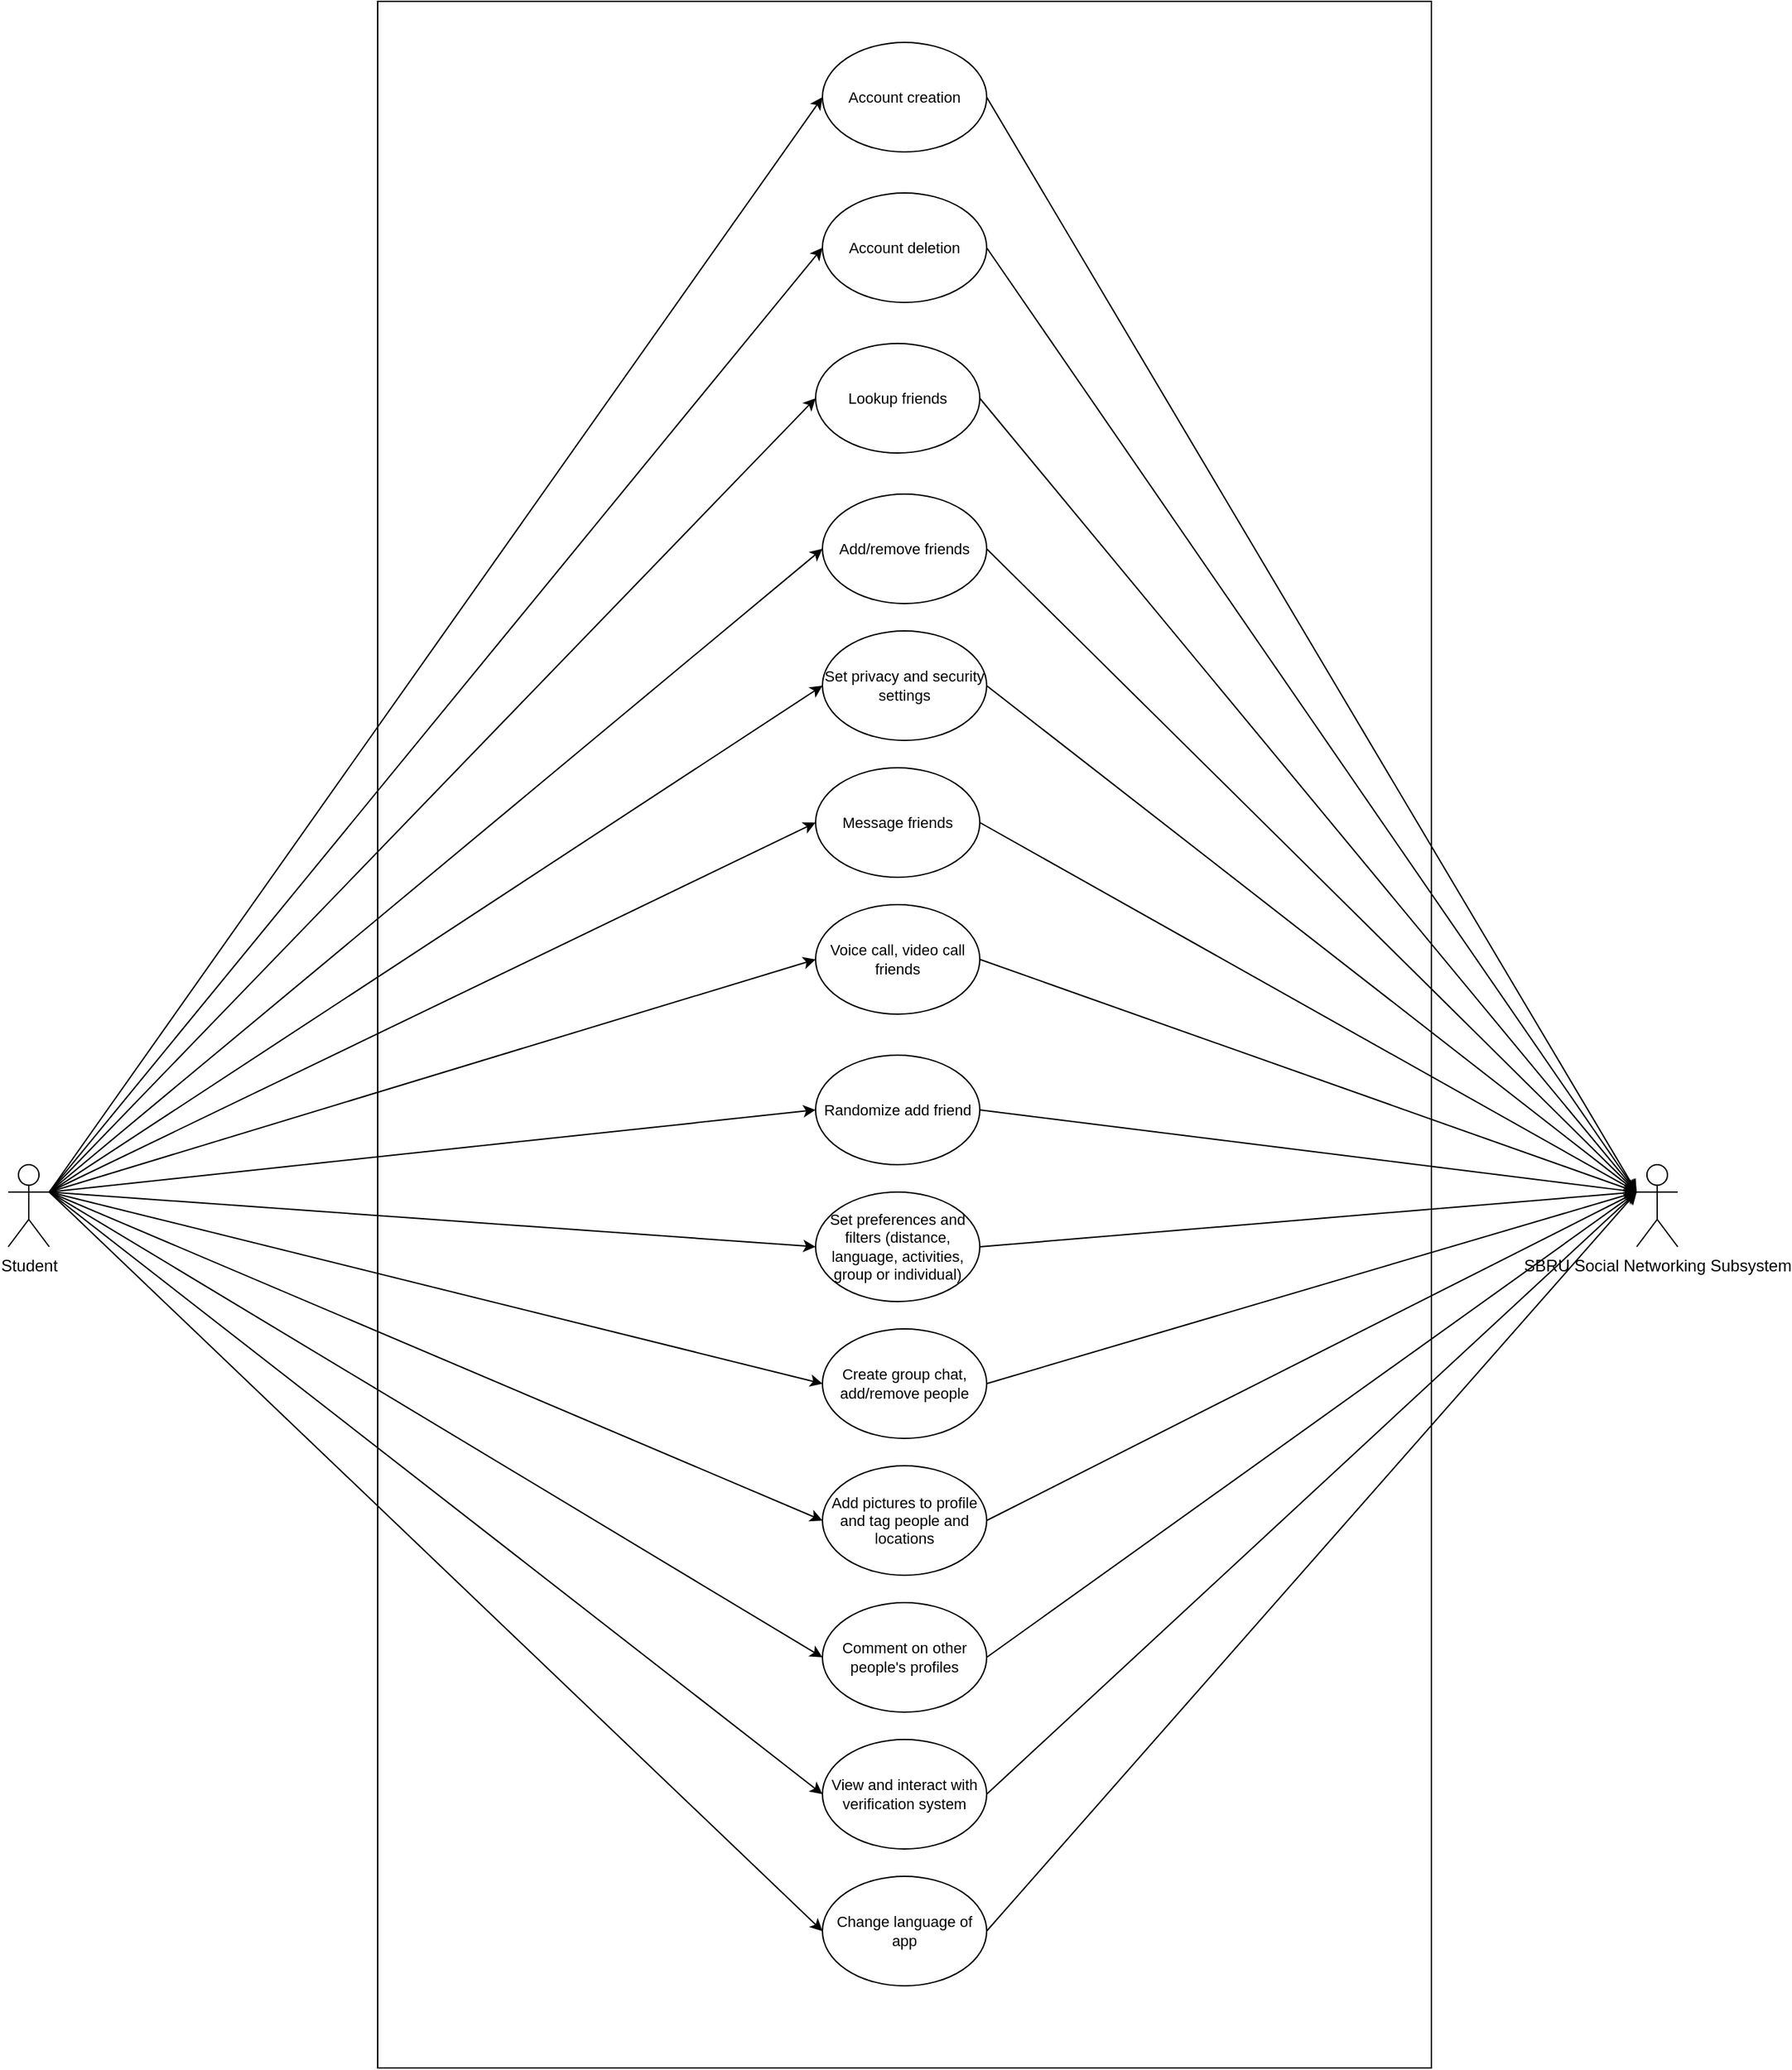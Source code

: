 <mxfile version="21.6.8" type="device">
  <diagram name="Page-1" id="ByE_iyZ5ZZ_60SZ4c1Ou">
    <mxGraphModel dx="2908" dy="80" grid="1" gridSize="10" guides="1" tooltips="1" connect="1" arrows="1" fold="1" page="1" pageScale="1" pageWidth="850" pageHeight="1100" math="0" shadow="0">
      <root>
        <mxCell id="0" />
        <mxCell id="1" parent="0" />
        <mxCell id="NUd7cM4LP3BwAFaoa_ZL-1" value="" style="rounded=0;whiteSpace=wrap;html=1;" parent="1" vertex="1">
          <mxGeometry x="30" y="1230" width="770" height="1510" as="geometry" />
        </mxCell>
        <mxCell id="Z8yj8QEelL6ya9aBNg96-2" style="rounded=0;orthogonalLoop=1;jettySize=auto;html=1;entryX=0;entryY=0.5;entryDx=0;entryDy=0;exitX=1;exitY=0.333;exitDx=0;exitDy=0;exitPerimeter=0;" parent="1" source="NUd7cM4LP3BwAFaoa_ZL-6" target="NUd7cM4LP3BwAFaoa_ZL-36" edge="1">
          <mxGeometry relative="1" as="geometry" />
        </mxCell>
        <mxCell id="Z8yj8QEelL6ya9aBNg96-4" style="rounded=0;orthogonalLoop=1;jettySize=auto;html=1;entryX=0;entryY=0.5;entryDx=0;entryDy=0;exitX=1;exitY=0.333;exitDx=0;exitDy=0;exitPerimeter=0;" parent="1" source="NUd7cM4LP3BwAFaoa_ZL-6" target="Z8yj8QEelL6ya9aBNg96-3" edge="1">
          <mxGeometry relative="1" as="geometry" />
        </mxCell>
        <mxCell id="Z8yj8QEelL6ya9aBNg96-6" style="edgeStyle=none;shape=connector;rounded=0;orthogonalLoop=1;jettySize=auto;html=1;entryX=0;entryY=0.5;entryDx=0;entryDy=0;labelBackgroundColor=default;strokeColor=default;fontFamily=Helvetica;fontSize=11;fontColor=default;endArrow=classic;exitX=1;exitY=0.333;exitDx=0;exitDy=0;exitPerimeter=0;" parent="1" source="NUd7cM4LP3BwAFaoa_ZL-6" edge="1">
          <mxGeometry relative="1" as="geometry">
            <mxPoint x="350" y="1520" as="targetPoint" />
          </mxGeometry>
        </mxCell>
        <mxCell id="Z8yj8QEelL6ya9aBNg96-9" style="edgeStyle=none;shape=connector;rounded=0;orthogonalLoop=1;jettySize=auto;html=1;entryX=0;entryY=0.5;entryDx=0;entryDy=0;labelBackgroundColor=default;strokeColor=default;fontFamily=Helvetica;fontSize=11;fontColor=default;endArrow=classic;exitX=1;exitY=0.333;exitDx=0;exitDy=0;exitPerimeter=0;" parent="1" source="NUd7cM4LP3BwAFaoa_ZL-6" target="Z8yj8QEelL6ya9aBNg96-8" edge="1">
          <mxGeometry relative="1" as="geometry" />
        </mxCell>
        <mxCell id="Z8yj8QEelL6ya9aBNg96-11" style="edgeStyle=none;shape=connector;rounded=0;orthogonalLoop=1;jettySize=auto;html=1;entryX=0;entryY=0.5;entryDx=0;entryDy=0;labelBackgroundColor=default;strokeColor=default;fontFamily=Helvetica;fontSize=11;fontColor=default;endArrow=classic;" parent="1" source="NUd7cM4LP3BwAFaoa_ZL-6" target="Z8yj8QEelL6ya9aBNg96-10" edge="1">
          <mxGeometry relative="1" as="geometry" />
        </mxCell>
        <mxCell id="Z8yj8QEelL6ya9aBNg96-14" style="edgeStyle=none;shape=connector;rounded=0;orthogonalLoop=1;jettySize=auto;html=1;entryX=0;entryY=0.5;entryDx=0;entryDy=0;labelBackgroundColor=default;strokeColor=default;fontFamily=Helvetica;fontSize=11;fontColor=default;endArrow=classic;exitX=1;exitY=0.333;exitDx=0;exitDy=0;exitPerimeter=0;" parent="1" source="NUd7cM4LP3BwAFaoa_ZL-6" target="Z8yj8QEelL6ya9aBNg96-13" edge="1">
          <mxGeometry relative="1" as="geometry" />
        </mxCell>
        <mxCell id="Z8yj8QEelL6ya9aBNg96-16" style="edgeStyle=none;shape=connector;rounded=0;orthogonalLoop=1;jettySize=auto;html=1;entryX=0;entryY=0.5;entryDx=0;entryDy=0;labelBackgroundColor=default;strokeColor=default;fontFamily=Helvetica;fontSize=11;fontColor=default;endArrow=classic;" parent="1" target="Z8yj8QEelL6ya9aBNg96-12" edge="1">
          <mxGeometry relative="1" as="geometry">
            <mxPoint x="-210" y="2100" as="sourcePoint" />
          </mxGeometry>
        </mxCell>
        <mxCell id="Z8yj8QEelL6ya9aBNg96-17" style="edgeStyle=none;shape=connector;rounded=0;orthogonalLoop=1;jettySize=auto;html=1;entryX=0;entryY=0.5;entryDx=0;entryDy=0;labelBackgroundColor=default;strokeColor=default;fontFamily=Helvetica;fontSize=11;fontColor=default;endArrow=classic;" parent="1" target="Z8yj8QEelL6ya9aBNg96-15" edge="1">
          <mxGeometry relative="1" as="geometry">
            <mxPoint x="-210" y="2100" as="sourcePoint" />
          </mxGeometry>
        </mxCell>
        <mxCell id="Z8yj8QEelL6ya9aBNg96-20" style="edgeStyle=none;shape=connector;rounded=0;orthogonalLoop=1;jettySize=auto;html=1;entryX=0;entryY=0.5;entryDx=0;entryDy=0;labelBackgroundColor=default;strokeColor=default;fontFamily=Helvetica;fontSize=11;fontColor=default;endArrow=classic;" parent="1" target="Z8yj8QEelL6ya9aBNg96-19" edge="1">
          <mxGeometry relative="1" as="geometry">
            <mxPoint x="-210" y="2100" as="sourcePoint" />
          </mxGeometry>
        </mxCell>
        <mxCell id="Z8yj8QEelL6ya9aBNg96-22" style="edgeStyle=none;shape=connector;rounded=0;orthogonalLoop=1;jettySize=auto;html=1;entryX=0;entryY=0.5;entryDx=0;entryDy=0;labelBackgroundColor=default;strokeColor=default;fontFamily=Helvetica;fontSize=11;fontColor=default;endArrow=classic;exitX=1;exitY=0.333;exitDx=0;exitDy=0;exitPerimeter=0;" parent="1" source="NUd7cM4LP3BwAFaoa_ZL-6" edge="1">
          <mxGeometry relative="1" as="geometry">
            <mxPoint x="355" y="2240" as="targetPoint" />
          </mxGeometry>
        </mxCell>
        <mxCell id="Z8yj8QEelL6ya9aBNg96-28" style="edgeStyle=none;shape=connector;rounded=0;orthogonalLoop=1;jettySize=auto;html=1;entryX=0;entryY=0.5;entryDx=0;entryDy=0;labelBackgroundColor=default;strokeColor=default;fontFamily=Helvetica;fontSize=11;fontColor=default;endArrow=classic;exitX=1;exitY=0.333;exitDx=0;exitDy=0;exitPerimeter=0;" parent="1" source="NUd7cM4LP3BwAFaoa_ZL-6" target="Z8yj8QEelL6ya9aBNg96-24" edge="1">
          <mxGeometry relative="1" as="geometry" />
        </mxCell>
        <mxCell id="Z8yj8QEelL6ya9aBNg96-29" style="edgeStyle=none;shape=connector;rounded=0;orthogonalLoop=1;jettySize=auto;html=1;entryX=0;entryY=0.5;entryDx=0;entryDy=0;labelBackgroundColor=default;strokeColor=default;fontFamily=Helvetica;fontSize=11;fontColor=default;endArrow=classic;exitX=1;exitY=0.333;exitDx=0;exitDy=0;exitPerimeter=0;" parent="1" source="NUd7cM4LP3BwAFaoa_ZL-6" target="Z8yj8QEelL6ya9aBNg96-25" edge="1">
          <mxGeometry relative="1" as="geometry">
            <mxPoint x="-210" y="2119" as="sourcePoint" />
          </mxGeometry>
        </mxCell>
        <mxCell id="Z8yj8QEelL6ya9aBNg96-30" style="edgeStyle=none;shape=connector;rounded=0;orthogonalLoop=1;jettySize=auto;html=1;entryX=0;entryY=0.5;entryDx=0;entryDy=0;labelBackgroundColor=default;strokeColor=default;fontFamily=Helvetica;fontSize=11;fontColor=default;endArrow=classic;exitX=1;exitY=0.333;exitDx=0;exitDy=0;exitPerimeter=0;" parent="1" source="NUd7cM4LP3BwAFaoa_ZL-6" target="Z8yj8QEelL6ya9aBNg96-26" edge="1">
          <mxGeometry relative="1" as="geometry" />
        </mxCell>
        <mxCell id="Z8yj8QEelL6ya9aBNg96-31" style="edgeStyle=none;shape=connector;rounded=0;orthogonalLoop=1;jettySize=auto;html=1;entryX=0;entryY=0.5;entryDx=0;entryDy=0;labelBackgroundColor=default;strokeColor=default;fontFamily=Helvetica;fontSize=11;fontColor=default;endArrow=classic;exitX=1;exitY=0.333;exitDx=0;exitDy=0;exitPerimeter=0;" parent="1" source="NUd7cM4LP3BwAFaoa_ZL-6" target="Z8yj8QEelL6ya9aBNg96-27" edge="1">
          <mxGeometry relative="1" as="geometry" />
        </mxCell>
        <mxCell id="NUd7cM4LP3BwAFaoa_ZL-6" value="Student" style="shape=umlActor;verticalLabelPosition=bottom;verticalAlign=top;html=1;outlineConnect=0;" parent="1" vertex="1">
          <mxGeometry x="-240" y="2080" width="30" height="60" as="geometry" />
        </mxCell>
        <mxCell id="Z8yj8QEelL6ya9aBNg96-33" style="edgeStyle=none;shape=connector;rounded=0;orthogonalLoop=1;jettySize=auto;html=1;entryX=0;entryY=0.333;entryDx=0;entryDy=0;entryPerimeter=0;labelBackgroundColor=default;strokeColor=default;fontFamily=Helvetica;fontSize=11;fontColor=default;endArrow=classic;exitX=1;exitY=0.5;exitDx=0;exitDy=0;" parent="1" source="NUd7cM4LP3BwAFaoa_ZL-36" target="Z8yj8QEelL6ya9aBNg96-32" edge="1">
          <mxGeometry relative="1" as="geometry" />
        </mxCell>
        <mxCell id="NUd7cM4LP3BwAFaoa_ZL-36" value="Account creation" style="ellipse;whiteSpace=wrap;html=1;fontFamily=Helvetica;fontSize=11;fontColor=default;" parent="1" vertex="1">
          <mxGeometry x="355" y="1260" width="120" height="80" as="geometry" />
        </mxCell>
        <mxCell id="Z8yj8QEelL6ya9aBNg96-34" style="edgeStyle=none;shape=connector;rounded=0;orthogonalLoop=1;jettySize=auto;html=1;entryX=0;entryY=0.333;entryDx=0;entryDy=0;entryPerimeter=0;labelBackgroundColor=default;strokeColor=default;fontFamily=Helvetica;fontSize=11;fontColor=default;endArrow=classic;exitX=1;exitY=0.5;exitDx=0;exitDy=0;" parent="1" source="Z8yj8QEelL6ya9aBNg96-3" target="Z8yj8QEelL6ya9aBNg96-32" edge="1">
          <mxGeometry relative="1" as="geometry" />
        </mxCell>
        <mxCell id="Z8yj8QEelL6ya9aBNg96-3" value="Account deletion" style="ellipse;whiteSpace=wrap;html=1;fontFamily=Helvetica;fontSize=11;fontColor=default;" parent="1" vertex="1">
          <mxGeometry x="355" y="1370" width="120" height="80" as="geometry" />
        </mxCell>
        <mxCell id="Z8yj8QEelL6ya9aBNg96-35" style="edgeStyle=none;shape=connector;rounded=0;orthogonalLoop=1;jettySize=auto;html=1;exitX=1;exitY=0.5;exitDx=0;exitDy=0;entryX=0;entryY=0.333;entryDx=0;entryDy=0;entryPerimeter=0;labelBackgroundColor=default;strokeColor=default;fontFamily=Helvetica;fontSize=11;fontColor=default;endArrow=classic;" parent="1" source="Z8yj8QEelL6ya9aBNg96-7" target="Z8yj8QEelL6ya9aBNg96-32" edge="1">
          <mxGeometry relative="1" as="geometry" />
        </mxCell>
        <mxCell id="Z8yj8QEelL6ya9aBNg96-7" value="Lookup friends" style="ellipse;whiteSpace=wrap;html=1;fontFamily=Helvetica;fontSize=11;fontColor=default;" parent="1" vertex="1">
          <mxGeometry x="350" y="1480" width="120" height="80" as="geometry" />
        </mxCell>
        <mxCell id="Z8yj8QEelL6ya9aBNg96-36" style="edgeStyle=none;shape=connector;rounded=0;orthogonalLoop=1;jettySize=auto;html=1;exitX=1;exitY=0.5;exitDx=0;exitDy=0;entryX=0;entryY=0.333;entryDx=0;entryDy=0;entryPerimeter=0;labelBackgroundColor=default;strokeColor=default;fontFamily=Helvetica;fontSize=11;fontColor=default;endArrow=classic;" parent="1" source="Z8yj8QEelL6ya9aBNg96-8" target="Z8yj8QEelL6ya9aBNg96-32" edge="1">
          <mxGeometry relative="1" as="geometry" />
        </mxCell>
        <mxCell id="Z8yj8QEelL6ya9aBNg96-8" value="Add/remove friends" style="ellipse;whiteSpace=wrap;html=1;fontFamily=Helvetica;fontSize=11;fontColor=default;" parent="1" vertex="1">
          <mxGeometry x="355" y="1590" width="120" height="80" as="geometry" />
        </mxCell>
        <mxCell id="Z8yj8QEelL6ya9aBNg96-37" style="edgeStyle=none;shape=connector;rounded=0;orthogonalLoop=1;jettySize=auto;html=1;exitX=1;exitY=0.5;exitDx=0;exitDy=0;entryX=0;entryY=0.333;entryDx=0;entryDy=0;entryPerimeter=0;labelBackgroundColor=default;strokeColor=default;fontFamily=Helvetica;fontSize=11;fontColor=default;endArrow=classic;" parent="1" source="Z8yj8QEelL6ya9aBNg96-10" target="Z8yj8QEelL6ya9aBNg96-32" edge="1">
          <mxGeometry relative="1" as="geometry" />
        </mxCell>
        <mxCell id="Z8yj8QEelL6ya9aBNg96-10" value="Set privacy and security settings" style="ellipse;whiteSpace=wrap;html=1;fontFamily=Helvetica;fontSize=11;fontColor=default;" parent="1" vertex="1">
          <mxGeometry x="355" y="1690" width="120" height="80" as="geometry" />
        </mxCell>
        <mxCell id="Z8yj8QEelL6ya9aBNg96-38" style="edgeStyle=none;shape=connector;rounded=0;orthogonalLoop=1;jettySize=auto;html=1;exitX=1;exitY=0.5;exitDx=0;exitDy=0;entryX=0;entryY=0.333;entryDx=0;entryDy=0;entryPerimeter=0;labelBackgroundColor=default;strokeColor=default;fontFamily=Helvetica;fontSize=11;fontColor=default;endArrow=classic;" parent="1" source="Z8yj8QEelL6ya9aBNg96-12" target="Z8yj8QEelL6ya9aBNg96-32" edge="1">
          <mxGeometry relative="1" as="geometry" />
        </mxCell>
        <mxCell id="Z8yj8QEelL6ya9aBNg96-12" value="Message friends" style="ellipse;whiteSpace=wrap;html=1;fontFamily=Helvetica;fontSize=11;fontColor=default;" parent="1" vertex="1">
          <mxGeometry x="350" y="1790" width="120" height="80" as="geometry" />
        </mxCell>
        <mxCell id="Z8yj8QEelL6ya9aBNg96-39" style="edgeStyle=none;shape=connector;rounded=0;orthogonalLoop=1;jettySize=auto;html=1;exitX=1;exitY=0.5;exitDx=0;exitDy=0;entryX=0;entryY=0.333;entryDx=0;entryDy=0;entryPerimeter=0;labelBackgroundColor=default;strokeColor=default;fontFamily=Helvetica;fontSize=11;fontColor=default;endArrow=classic;" parent="1" source="Z8yj8QEelL6ya9aBNg96-13" target="Z8yj8QEelL6ya9aBNg96-32" edge="1">
          <mxGeometry relative="1" as="geometry" />
        </mxCell>
        <mxCell id="Z8yj8QEelL6ya9aBNg96-13" value="Voice call, video call friends" style="ellipse;whiteSpace=wrap;html=1;fontFamily=Helvetica;fontSize=11;fontColor=default;" parent="1" vertex="1">
          <mxGeometry x="350" y="1890" width="120" height="80" as="geometry" />
        </mxCell>
        <mxCell id="Z8yj8QEelL6ya9aBNg96-40" style="edgeStyle=none;shape=connector;rounded=0;orthogonalLoop=1;jettySize=auto;html=1;exitX=1;exitY=0.5;exitDx=0;exitDy=0;entryX=0;entryY=0.333;entryDx=0;entryDy=0;entryPerimeter=0;labelBackgroundColor=default;strokeColor=default;fontFamily=Helvetica;fontSize=11;fontColor=default;endArrow=classic;" parent="1" source="Z8yj8QEelL6ya9aBNg96-15" target="Z8yj8QEelL6ya9aBNg96-32" edge="1">
          <mxGeometry relative="1" as="geometry" />
        </mxCell>
        <mxCell id="Z8yj8QEelL6ya9aBNg96-15" value="Randomize add friend" style="ellipse;whiteSpace=wrap;html=1;fontFamily=Helvetica;fontSize=11;fontColor=default;" parent="1" vertex="1">
          <mxGeometry x="350" y="2000" width="120" height="80" as="geometry" />
        </mxCell>
        <mxCell id="Z8yj8QEelL6ya9aBNg96-41" style="edgeStyle=none;shape=connector;rounded=0;orthogonalLoop=1;jettySize=auto;html=1;exitX=1;exitY=0.5;exitDx=0;exitDy=0;entryX=0;entryY=0.333;entryDx=0;entryDy=0;entryPerimeter=0;labelBackgroundColor=default;strokeColor=default;fontFamily=Helvetica;fontSize=11;fontColor=default;endArrow=classic;" parent="1" source="Z8yj8QEelL6ya9aBNg96-19" target="Z8yj8QEelL6ya9aBNg96-32" edge="1">
          <mxGeometry relative="1" as="geometry" />
        </mxCell>
        <mxCell id="Z8yj8QEelL6ya9aBNg96-19" value="Set preferences and filters (distance, language, activities, group or individual)" style="ellipse;whiteSpace=wrap;html=1;fontFamily=Helvetica;fontSize=11;fontColor=default;" parent="1" vertex="1">
          <mxGeometry x="350" y="2100" width="120" height="80" as="geometry" />
        </mxCell>
        <mxCell id="Z8yj8QEelL6ya9aBNg96-42" style="edgeStyle=none;shape=connector;rounded=0;orthogonalLoop=1;jettySize=auto;html=1;exitX=1;exitY=0.5;exitDx=0;exitDy=0;entryX=0;entryY=0.333;entryDx=0;entryDy=0;entryPerimeter=0;labelBackgroundColor=default;strokeColor=default;fontFamily=Helvetica;fontSize=11;fontColor=default;endArrow=classic;" parent="1" source="Z8yj8QEelL6ya9aBNg96-23" target="Z8yj8QEelL6ya9aBNg96-32" edge="1">
          <mxGeometry relative="1" as="geometry" />
        </mxCell>
        <mxCell id="Z8yj8QEelL6ya9aBNg96-23" value="Create group chat, add/remove people" style="ellipse;whiteSpace=wrap;html=1;fontFamily=Helvetica;fontSize=11;fontColor=default;" parent="1" vertex="1">
          <mxGeometry x="355" y="2200" width="120" height="80" as="geometry" />
        </mxCell>
        <mxCell id="Z8yj8QEelL6ya9aBNg96-43" style="edgeStyle=none;shape=connector;rounded=0;orthogonalLoop=1;jettySize=auto;html=1;exitX=1;exitY=0.5;exitDx=0;exitDy=0;labelBackgroundColor=default;strokeColor=default;fontFamily=Helvetica;fontSize=11;fontColor=default;endArrow=classic;" parent="1" source="Z8yj8QEelL6ya9aBNg96-24" edge="1">
          <mxGeometry relative="1" as="geometry">
            <mxPoint x="950" y="2100" as="targetPoint" />
          </mxGeometry>
        </mxCell>
        <mxCell id="Z8yj8QEelL6ya9aBNg96-24" value="Add pictures to profile and tag people and locations" style="ellipse;whiteSpace=wrap;html=1;fontFamily=Helvetica;fontSize=11;fontColor=default;" parent="1" vertex="1">
          <mxGeometry x="355" y="2300" width="120" height="80" as="geometry" />
        </mxCell>
        <mxCell id="Z8yj8QEelL6ya9aBNg96-44" style="edgeStyle=none;shape=connector;rounded=0;orthogonalLoop=1;jettySize=auto;html=1;exitX=1;exitY=0.5;exitDx=0;exitDy=0;entryX=0;entryY=0.333;entryDx=0;entryDy=0;entryPerimeter=0;labelBackgroundColor=default;strokeColor=default;fontFamily=Helvetica;fontSize=11;fontColor=default;endArrow=classic;" parent="1" source="Z8yj8QEelL6ya9aBNg96-25" target="Z8yj8QEelL6ya9aBNg96-32" edge="1">
          <mxGeometry relative="1" as="geometry" />
        </mxCell>
        <mxCell id="Z8yj8QEelL6ya9aBNg96-25" value="Comment on other people&#39;s profiles" style="ellipse;whiteSpace=wrap;html=1;fontFamily=Helvetica;fontSize=11;fontColor=default;" parent="1" vertex="1">
          <mxGeometry x="355" y="2400" width="120" height="80" as="geometry" />
        </mxCell>
        <mxCell id="Z8yj8QEelL6ya9aBNg96-45" style="edgeStyle=none;shape=connector;rounded=0;orthogonalLoop=1;jettySize=auto;html=1;exitX=1;exitY=0.5;exitDx=0;exitDy=0;labelBackgroundColor=default;strokeColor=default;fontFamily=Helvetica;fontSize=11;fontColor=default;endArrow=classic;" parent="1" source="Z8yj8QEelL6ya9aBNg96-26" edge="1">
          <mxGeometry relative="1" as="geometry">
            <mxPoint x="950" y="2100" as="targetPoint" />
          </mxGeometry>
        </mxCell>
        <mxCell id="Z8yj8QEelL6ya9aBNg96-26" value="View and interact with verification system" style="ellipse;whiteSpace=wrap;html=1;fontFamily=Helvetica;fontSize=11;fontColor=default;" parent="1" vertex="1">
          <mxGeometry x="355" y="2500" width="120" height="80" as="geometry" />
        </mxCell>
        <mxCell id="Z8yj8QEelL6ya9aBNg96-46" style="edgeStyle=none;shape=connector;rounded=0;orthogonalLoop=1;jettySize=auto;html=1;exitX=1;exitY=0.5;exitDx=0;exitDy=0;entryX=0;entryY=0.333;entryDx=0;entryDy=0;entryPerimeter=0;labelBackgroundColor=default;strokeColor=default;fontFamily=Helvetica;fontSize=11;fontColor=default;endArrow=classic;" parent="1" source="Z8yj8QEelL6ya9aBNg96-27" target="Z8yj8QEelL6ya9aBNg96-32" edge="1">
          <mxGeometry relative="1" as="geometry" />
        </mxCell>
        <mxCell id="Z8yj8QEelL6ya9aBNg96-27" value="Change language of app" style="ellipse;whiteSpace=wrap;html=1;fontFamily=Helvetica;fontSize=11;fontColor=default;" parent="1" vertex="1">
          <mxGeometry x="355" y="2600" width="120" height="80" as="geometry" />
        </mxCell>
        <mxCell id="Z8yj8QEelL6ya9aBNg96-32" value="SBRU Social Networking Subsystem" style="shape=umlActor;verticalLabelPosition=bottom;verticalAlign=top;html=1;outlineConnect=0;" parent="1" vertex="1">
          <mxGeometry x="950" y="2080" width="30" height="60" as="geometry" />
        </mxCell>
      </root>
    </mxGraphModel>
  </diagram>
</mxfile>
